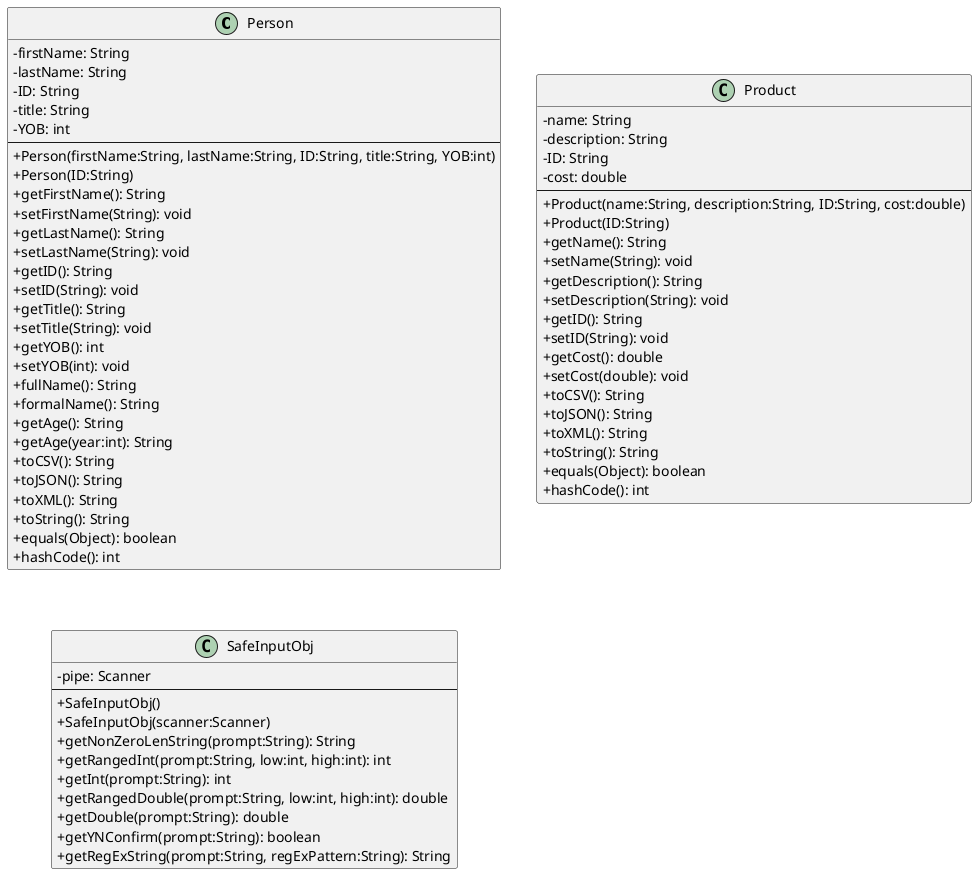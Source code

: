 @startuml
skinparam backgroundColor white
skinparam classAttributeIconSize 0

class Person {
  - firstName: String
  - lastName: String
  - ID: String
  - title: String
  - YOB: int
  --
  + Person(firstName:String, lastName:String, ID:String, title:String, YOB:int)
  + Person(ID:String)
  + getFirstName(): String
  + setFirstName(String): void
  + getLastName(): String
  + setLastName(String): void
  + getID(): String
  + setID(String): void
  + getTitle(): String
  + setTitle(String): void
  + getYOB(): int
  + setYOB(int): void
  + fullName(): String
  + formalName(): String
  + getAge(): String
  + getAge(year:int): String
  + toCSV(): String
  + toJSON(): String
  + toXML(): String
  + toString(): String
  + equals(Object): boolean
  + hashCode(): int
}

class Product {
  - name: String
  - description: String
  - ID: String
  - cost: double
  --
  + Product(name:String, description:String, ID:String, cost:double)
  + Product(ID:String)
  + getName(): String
  + setName(String): void
  + getDescription(): String
  + setDescription(String): void
  + getID(): String
  + setID(String): void
  + getCost(): double
  + setCost(double): void
  + toCSV(): String
  + toJSON(): String
  + toXML(): String
  + toString(): String
  + equals(Object): boolean
  + hashCode(): int
}

class SafeInputObj {
  - pipe: Scanner
  --
  + SafeInputObj()
  + SafeInputObj(scanner:Scanner)
  + getNonZeroLenString(prompt:String): String
  + getRangedInt(prompt:String, low:int, high:int): int
  + getInt(prompt:String): int
  + getRangedDouble(prompt:String, low:int, high:int): double
  + getDouble(prompt:String): double
  + getYNConfirm(prompt:String): boolean
  + getRegExString(prompt:String, regExPattern:String): String
}
@enduml
